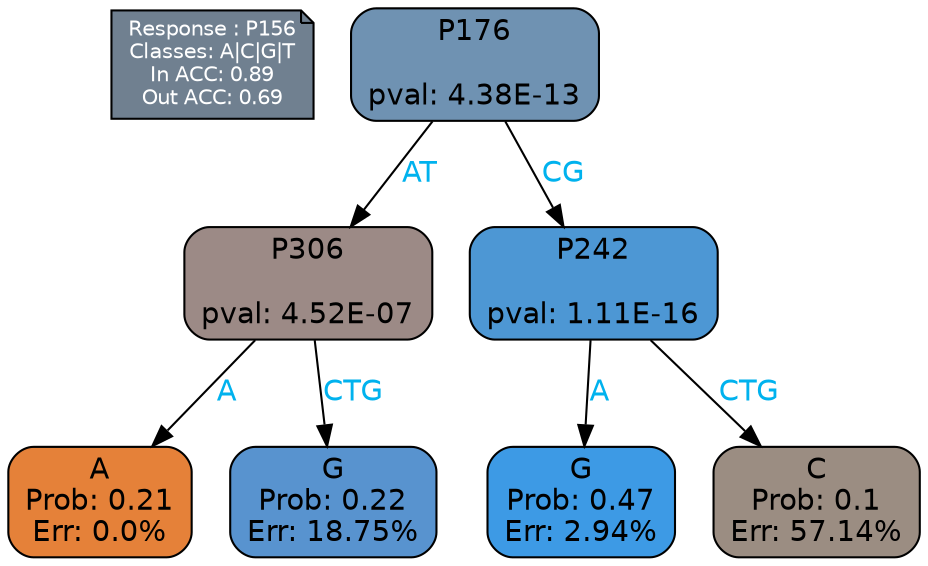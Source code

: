 digraph Tree {
node [shape=box, style="filled, rounded", color="black", fontname=helvetica] ;
graph [ranksep=equally, splines=polylines, bgcolor=transparent, dpi=600] ;
edge [fontname=helvetica] ;
LEGEND [label="Response : P156
Classes: A|C|G|T
In ACC: 0.89
Out ACC: 0.69
",shape=note,align=left,style=filled,fillcolor="slategray",fontcolor="white",fontsize=10];1 [label="P176

pval: 4.38E-13", fillcolor="#6f92b2"] ;
2 [label="P306

pval: 4.52E-07", fillcolor="#9c8a86"] ;
3 [label="A
Prob: 0.21
Err: 0.0%", fillcolor="#e58139"] ;
4 [label="G
Prob: 0.22
Err: 18.75%", fillcolor="#5893cf"] ;
5 [label="P242

pval: 1.11E-16", fillcolor="#4d97d4"] ;
6 [label="G
Prob: 0.47
Err: 2.94%", fillcolor="#3d9ae5"] ;
7 [label="C
Prob: 0.1
Err: 57.14%", fillcolor="#9b8d82"] ;
1 -> 2 [label="AT",fontcolor=deepskyblue2] ;
1 -> 5 [label="CG",fontcolor=deepskyblue2] ;
2 -> 3 [label="A",fontcolor=deepskyblue2] ;
2 -> 4 [label="CTG",fontcolor=deepskyblue2] ;
5 -> 6 [label="A",fontcolor=deepskyblue2] ;
5 -> 7 [label="CTG",fontcolor=deepskyblue2] ;
{rank = same; 3;4;6;7;}{rank = same; LEGEND;1;}}